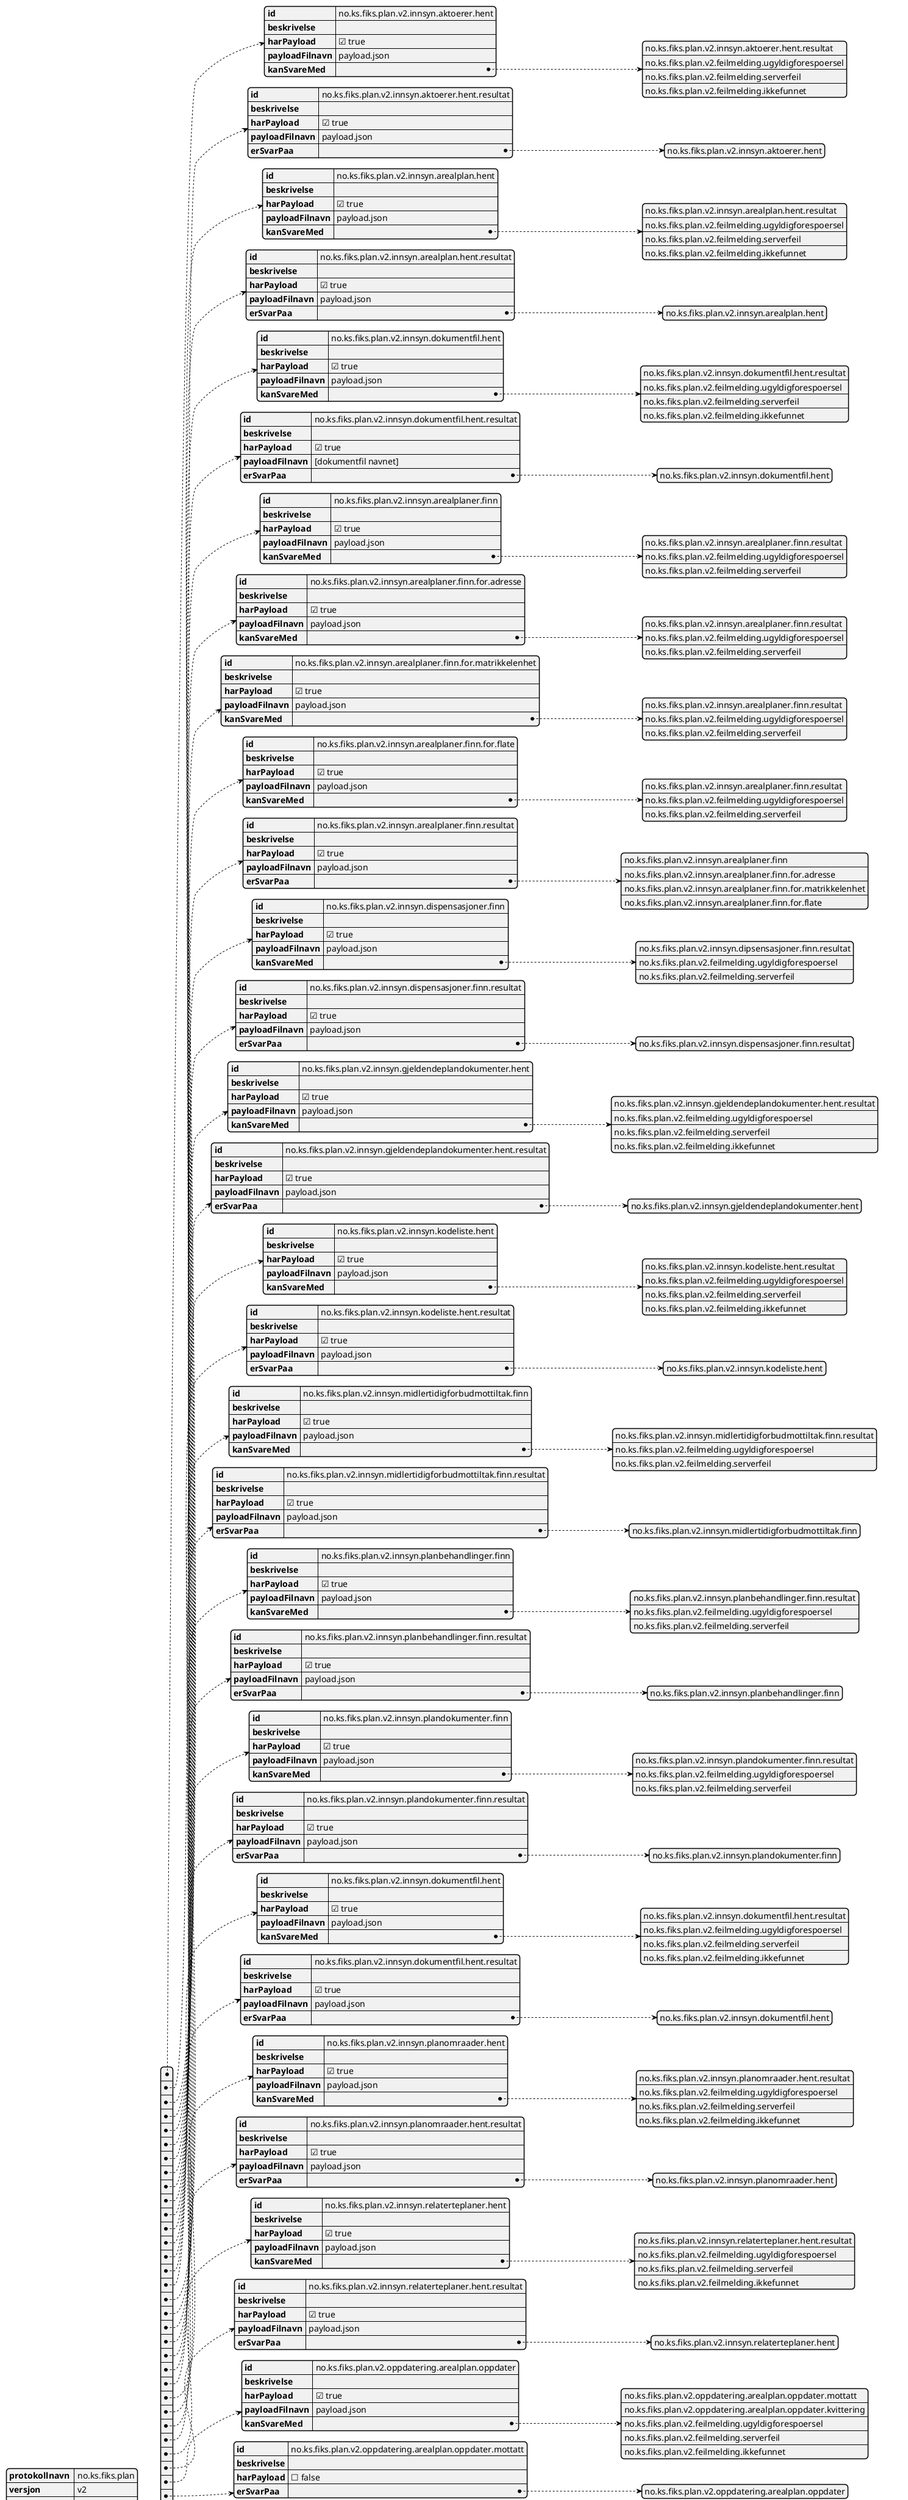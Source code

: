 @startjson
{
  "protokollnavn": "no.ks.fiks.plan",
  "versjon": "v2",
  "meldingstyper": [
    {
      "id": "no.ks.fiks.plan.v2.innsyn.aktoerer.hent",
      "beskrivelse": "",
      "harPayload": true,
      "payloadFilnavn": "payload.json",
      "kanSvareMed": ["no.ks.fiks.plan.v2.innsyn.aktoerer.hent.resultat", "no.ks.fiks.plan.v2.feilmelding.ugyldigforespoersel", "no.ks.fiks.plan.v2.feilmelding.serverfeil", "no.ks.fiks.plan.v2.feilmelding.ikkefunnet"]
    },
    {
      "id": "no.ks.fiks.plan.v2.innsyn.aktoerer.hent.resultat",
      "beskrivelse": "",
      "harPayload": true,
      "payloadFilnavn": "payload.json",
      "erSvarPaa": ["no.ks.fiks.plan.v2.innsyn.aktoerer.hent"]
    },
    {
      "id": "no.ks.fiks.plan.v2.innsyn.arealplan.hent",
      "beskrivelse": "",
      "harPayload": true,
      "payloadFilnavn": "payload.json",
      "kanSvareMed": ["no.ks.fiks.plan.v2.innsyn.arealplan.hent.resultat", "no.ks.fiks.plan.v2.feilmelding.ugyldigforespoersel", "no.ks.fiks.plan.v2.feilmelding.serverfeil", "no.ks.fiks.plan.v2.feilmelding.ikkefunnet"]
    },
    {
      "id": "no.ks.fiks.plan.v2.innsyn.arealplan.hent.resultat",
      "beskrivelse": "",
      "harPayload": true,
      "payloadFilnavn": "payload.json",
      "erSvarPaa": ["no.ks.fiks.plan.v2.innsyn.arealplan.hent"]
    },
    {
      "id": "no.ks.fiks.plan.v2.innsyn.dokumentfil.hent",
      "beskrivelse": "",
      "harPayload": true,
      "payloadFilnavn": "payload.json",
      "kanSvareMed": ["no.ks.fiks.plan.v2.innsyn.dokumentfil.hent.resultat", "no.ks.fiks.plan.v2.feilmelding.ugyldigforespoersel", "no.ks.fiks.plan.v2.feilmelding.serverfeil", "no.ks.fiks.plan.v2.feilmelding.ikkefunnet"]
    },
    {
      "id": "no.ks.fiks.plan.v2.innsyn.dokumentfil.hent.resultat",
      "beskrivelse": "",
      "harPayload": true,
      "payloadFilnavn": "[dokumentfil navnet]",
      "erSvarPaa": ["no.ks.fiks.plan.v2.innsyn.dokumentfil.hent"]
    },
    {
      "id": "no.ks.fiks.plan.v2.innsyn.arealplaner.finn",
      "beskrivelse": "",
      "harPayload": true,
      "payloadFilnavn": "payload.json",
      "kanSvareMed": ["no.ks.fiks.plan.v2.innsyn.arealplaner.finn.resultat", "no.ks.fiks.plan.v2.feilmelding.ugyldigforespoersel", "no.ks.fiks.plan.v2.feilmelding.serverfeil"]
    },
    {
      "id": "no.ks.fiks.plan.v2.innsyn.arealplaner.finn.for.adresse",
      "beskrivelse": "",
      "harPayload": true,
      "payloadFilnavn": "payload.json",
      "kanSvareMed": ["no.ks.fiks.plan.v2.innsyn.arealplaner.finn.resultat", "no.ks.fiks.plan.v2.feilmelding.ugyldigforespoersel", "no.ks.fiks.plan.v2.feilmelding.serverfeil"]
    },
    {
      "id": "no.ks.fiks.plan.v2.innsyn.arealplaner.finn.for.matrikkelenhet",
      "beskrivelse": "",
      "harPayload": true,
      "payloadFilnavn": "payload.json",
      "kanSvareMed": ["no.ks.fiks.plan.v2.innsyn.arealplaner.finn.resultat", "no.ks.fiks.plan.v2.feilmelding.ugyldigforespoersel", "no.ks.fiks.plan.v2.feilmelding.serverfeil"]
    },
    {
      "id": "no.ks.fiks.plan.v2.innsyn.arealplaner.finn.for.flate",
      "beskrivelse": "",
      "harPayload": true,
      "payloadFilnavn": "payload.json",
      "kanSvareMed": ["no.ks.fiks.plan.v2.innsyn.arealplaner.finn.resultat", "no.ks.fiks.plan.v2.feilmelding.ugyldigforespoersel", "no.ks.fiks.plan.v2.feilmelding.serverfeil"]
    },
    {
      "id": "no.ks.fiks.plan.v2.innsyn.arealplaner.finn.resultat",
      "beskrivelse": "",
      "harPayload": true,
      "payloadFilnavn": "payload.json",
      "erSvarPaa": ["no.ks.fiks.plan.v2.innsyn.arealplaner.finn", "no.ks.fiks.plan.v2.innsyn.arealplaner.finn.for.adresse", "no.ks.fiks.plan.v2.innsyn.arealplaner.finn.for.matrikkelenhet", "no.ks.fiks.plan.v2.innsyn.arealplaner.finn.for.flate"]
    },   
    {
      "id": "no.ks.fiks.plan.v2.innsyn.dispensasjoner.finn",
      "beskrivelse": "",
      "harPayload": true,
      "payloadFilnavn": "payload.json",
      "kanSvareMed": ["no.ks.fiks.plan.v2.innsyn.dipsensasjoner.finn.resultat", "no.ks.fiks.plan.v2.feilmelding.ugyldigforespoersel", "no.ks.fiks.plan.v2.feilmelding.serverfeil"]
    },
    {
      "id": "no.ks.fiks.plan.v2.innsyn.dispensasjoner.finn.resultat",
      "beskrivelse": "",
      "harPayload": true,
      "payloadFilnavn": "payload.json",
      "erSvarPaa": ["no.ks.fiks.plan.v2.innsyn.dispensasjoner.finn.resultat"]
    },
    {
      "id": "no.ks.fiks.plan.v2.innsyn.gjeldendeplandokumenter.hent",
      "beskrivelse": "",
      "harPayload": true,
      "payloadFilnavn": "payload.json",
      "kanSvareMed": ["no.ks.fiks.plan.v2.innsyn.gjeldendeplandokumenter.hent.resultat", "no.ks.fiks.plan.v2.feilmelding.ugyldigforespoersel", "no.ks.fiks.plan.v2.feilmelding.serverfeil", "no.ks.fiks.plan.v2.feilmelding.ikkefunnet"]
    },
    {
      "id": "no.ks.fiks.plan.v2.innsyn.gjeldendeplandokumenter.hent.resultat",
      "beskrivelse": "",
      "harPayload": true,
      "payloadFilnavn": "payload.json",
      "erSvarPaa": ["no.ks.fiks.plan.v2.innsyn.gjeldendeplandokumenter.hent"]
    },
    {
      "id": "no.ks.fiks.plan.v2.innsyn.kodeliste.hent",
      "beskrivelse": "",
      "harPayload": true,
      "payloadFilnavn": "payload.json",
      "kanSvareMed": ["no.ks.fiks.plan.v2.innsyn.kodeliste.hent.resultat", "no.ks.fiks.plan.v2.feilmelding.ugyldigforespoersel", "no.ks.fiks.plan.v2.feilmelding.serverfeil", "no.ks.fiks.plan.v2.feilmelding.ikkefunnet"]
    },
    {
      "id": "no.ks.fiks.plan.v2.innsyn.kodeliste.hent.resultat",
      "beskrivelse": "",
      "harPayload": true,
      "payloadFilnavn": "payload.json",
      "erSvarPaa": ["no.ks.fiks.plan.v2.innsyn.kodeliste.hent"]
    },
    {
      "id": "no.ks.fiks.plan.v2.innsyn.midlertidigforbudmottiltak.finn",
      "beskrivelse": "",
      "harPayload": true,
      "payloadFilnavn": "payload.json",
      "kanSvareMed": ["no.ks.fiks.plan.v2.innsyn.midlertidigforbudmottiltak.finn.resultat", "no.ks.fiks.plan.v2.feilmelding.ugyldigforespoersel", "no.ks.fiks.plan.v2.feilmelding.serverfeil"]
    },
    {
      "id": "no.ks.fiks.plan.v2.innsyn.midlertidigforbudmottiltak.finn.resultat",
      "beskrivelse": "",
      "harPayload": true,
      "payloadFilnavn": "payload.json",
      "erSvarPaa": ["no.ks.fiks.plan.v2.innsyn.midlertidigforbudmottiltak.finn"]
    },
    {
      "id": "no.ks.fiks.plan.v2.innsyn.planbehandlinger.finn",
      "beskrivelse": "",
      "harPayload": true,
      "payloadFilnavn": "payload.json",
      "kanSvareMed": ["no.ks.fiks.plan.v2.innsyn.planbehandlinger.finn.resultat", "no.ks.fiks.plan.v2.feilmelding.ugyldigforespoersel", "no.ks.fiks.plan.v2.feilmelding.serverfeil"]
    },
    {
      "id": "no.ks.fiks.plan.v2.innsyn.planbehandlinger.finn.resultat",
      "beskrivelse": "",
      "harPayload": true,
      "payloadFilnavn": "payload.json",
      "erSvarPaa": ["no.ks.fiks.plan.v2.innsyn.planbehandlinger.finn"]
    },
    {
      "id": "no.ks.fiks.plan.v2.innsyn.plandokumenter.finn",
      "beskrivelse": "",
      "harPayload": true,
      "payloadFilnavn": "payload.json",
      "kanSvareMed": ["no.ks.fiks.plan.v2.innsyn.plandokumenter.finn.resultat", "no.ks.fiks.plan.v2.feilmelding.ugyldigforespoersel", "no.ks.fiks.plan.v2.feilmelding.serverfeil"]
    },
    {
      "id": "no.ks.fiks.plan.v2.innsyn.plandokumenter.finn.resultat",
      "beskrivelse": "",
      "harPayload": true,
      "payloadFilnavn": "payload.json",
      "erSvarPaa": ["no.ks.fiks.plan.v2.innsyn.plandokumenter.finn"]
    },    
    {
      "id": "no.ks.fiks.plan.v2.innsyn.dokumentfil.hent",
      "beskrivelse": "",
      "harPayload": true,
      "payloadFilnavn": "payload.json",
      "kanSvareMed": ["no.ks.fiks.plan.v2.innsyn.dokumentfil.hent.resultat", "no.ks.fiks.plan.v2.feilmelding.ugyldigforespoersel", "no.ks.fiks.plan.v2.feilmelding.serverfeil", "no.ks.fiks.plan.v2.feilmelding.ikkefunnet"]
    },
    {
      "id": "no.ks.fiks.plan.v2.innsyn.dokumentfil.hent.resultat",
      "beskrivelse": "",
      "harPayload": true,
      "payloadFilnavn": "payload.json",
      "erSvarPaa": ["no.ks.fiks.plan.v2.innsyn.dokumentfil.hent"]
    },
    {
      "id": "no.ks.fiks.plan.v2.innsyn.planomraader.hent",
      "beskrivelse": "",
      "harPayload": true,
      "payloadFilnavn": "payload.json",
      "kanSvareMed": ["no.ks.fiks.plan.v2.innsyn.planomraader.hent.resultat", "no.ks.fiks.plan.v2.feilmelding.ugyldigforespoersel", "no.ks.fiks.plan.v2.feilmelding.serverfeil", "no.ks.fiks.plan.v2.feilmelding.ikkefunnet"]
    },
    {
      "id": "no.ks.fiks.plan.v2.innsyn.planomraader.hent.resultat",
      "beskrivelse": "",
      "harPayload": true,
      "payloadFilnavn": "payload.json",
      "erSvarPaa": ["no.ks.fiks.plan.v2.innsyn.planomraader.hent"]
    },
    {
      "id": "no.ks.fiks.plan.v2.innsyn.relaterteplaner.hent",
      "beskrivelse": "",
      "harPayload": true,
      "payloadFilnavn": "payload.json",
      "kanSvareMed": ["no.ks.fiks.plan.v2.innsyn.relaterteplaner.hent.resultat", "no.ks.fiks.plan.v2.feilmelding.ugyldigforespoersel", "no.ks.fiks.plan.v2.feilmelding.serverfeil", "no.ks.fiks.plan.v2.feilmelding.ikkefunnet"]
    },
    {
      "id": "no.ks.fiks.plan.v2.innsyn.relaterteplaner.hent.resultat",
      "beskrivelse": "",
      "harPayload": true,
      "payloadFilnavn": "payload.json",
      "erSvarPaa": ["no.ks.fiks.plan.v2.innsyn.relaterteplaner.hent"]
    },
    {
      "id": "no.ks.fiks.plan.v2.oppdatering.arealplan.oppdater",
      "beskrivelse": "",
      "harPayload": true,
      "payloadFilnavn": "payload.json",
      "kanSvareMed": ["no.ks.fiks.plan.v2.oppdatering.arealplan.oppdater.mottatt", "no.ks.fiks.plan.v2.oppdatering.arealplan.oppdater.kvittering", "no.ks.fiks.plan.v2.feilmelding.ugyldigforespoersel", "no.ks.fiks.plan.v2.feilmelding.serverfeil", "no.ks.fiks.plan.v2.feilmelding.ikkefunnet"]
    },
    {
      "id": "no.ks.fiks.plan.v2.oppdatering.arealplan.oppdater.mottatt",
      "beskrivelse": "",
      "harPayload": false,
      "erSvarPaa": ["no.ks.fiks.plan.v2.oppdatering.arealplan.oppdater"]
    },
    {
      "id": "no.ks.fiks.plan.v2.oppdatering.arealplan.oppdater.kvittering",
      "beskrivelse": "",
      "harPayload": false,
      "erSvarPaa": ["no.ks.fiks.plan.v2.oppdatering.arealplan.oppdater"]
    },
    {
      "id": "no.ks.fiks.plan.v2.oppdatering.arealplan.opprett",
      "beskrivelse": "",
      "harPayload": true,
      "payloadFilnavn": "payload.json",
      "kanSvareMed": ["no.ks.fiks.plan.v2.oppdatering.arealplan.opprett.mottatt", "no.ks.fiks.plan.v2.oppdatering.arealplan.opprett.kvittering", "no.ks.fiks.plan.v2.feilmelding.ugyldigforespoersel", "no.ks.fiks.plan.v2.feilmelding.serverfeil"]
    },
    {
      "id": "no.ks.fiks.plan.v2.oppdatering.arealplan.opprett.mottatt",
      "beskrivelse": "",
      "harPayload": false,
      "erSvarPaa": ["no.ks.fiks.plan.v2.oppdatering.arealplan.opprett"]
    },
    {
      "id": "no.ks.fiks.plan.v2.oppdatering.arealplan.opprett.kvittering",
      "beskrivelse": "",
      "harPayload": true,
      "payloadFilnavn": "payload.json",
      "erSvarPaa": ["no.ks.fiks.plan.v2.oppdatering.arealplan.opprett"]
    },
    {
      "id": "no.ks.fiks.plan.v2.oppdatering.dispensasjon.oppdater",
      "beskrivelse": "",
      "harPayload": true,
      "payloadFilnavn": "payload.json",
      "kanSvareMed": ["no.ks.fiks.plan.v2.oppdatering.dispensasjon.oppdater.mottatt", "no.ks.fiks.plan.v2.oppdatering.dispensasjon.oppdater.kvittering", "no.ks.fiks.plan.v2.feilmelding.ugyldigforespoersel", "no.ks.fiks.plan.v2.feilmelding.serverfeil"]
    },
    {
      "id": "no.ks.fiks.plan.v2.oppdatering.dispensasjon.oppdater.mottatt",
      "beskrivelse": "",
      "harPayload": false,
      "erSvarPaa": ["no.ks.fiks.plan.v2.oppdatering.dispensasjon.oppdater"]
    },
    {
      "id": "no.ks.fiks.plan.v2.oppdatering.dispensasjon.oppdater.kvittering",
      "beskrivelse": "",
      "harPayload": false,
      "erSvarPaa": ["no.ks.fiks.plan.v2.oppdatering.dispensasjon.oppdater"]
    },
    {
      "id": "no.ks.fiks.plan.v2.oppdatering.dispensasjon.registrer",
      "beskrivelse": "",
      "harPayload": true,
      "payloadFilnavn": "payload.json",
      "kanSvareMed": ["no.ks.fiks.plan.v2.oppdatering.dispensasjon.registrer.mottatt", "no.ks.fiks.plan.v2.oppdatering.dispensasjon.registrer.kvittering", "no.ks.fiks.plan.v2.feilmelding.ugyldigforespoersel", "no.ks.fiks.plan.v2.feilmelding.serverfeil"]
    },
    {
      "id": "no.ks.fiks.plan.v2.oppdatering.dispensasjon.registrer.mottatt",
      "beskrivelse": "",
      "harPayload": false,
      "erSvarPaa": ["no.ks.fiks.plan.v2.oppdatering.dispensasjon.registrer"]
    },
    {
      "id": "no.ks.fiks.plan.v2.oppdatering.dispensasjon.registrer.kvittering",
      "beskrivelse": "",
      "harPayload": true,
      "payloadFilnavn": "payload.json",
      "erSvarPaa": ["no.ks.fiks.plan.v2.oppdatering.dispensasjon.registrer"]
    },
    {
      "id": "no.ks.fiks.plan.v2.oppdatering.midlertidigforbudmottiltak.registrer",
      "beskrivelse": "",
      "harPayload": true,
      "payloadFilnavn": "payload.json",
      "kanSvareMed": ["no.ks.fiks.plan.v2.oppdatering.midlertidigforbudmottiltak.registrer.mottatt", "no.ks.fiks.plan.v2.oppdatering.midlertidigforbudmottiltak.registrer.kvittering", "no.ks.fiks.plan.v2.feilmelding.ugyldigforespoersel", "no.ks.fiks.plan.v2.feilmelding.serverfeil"]
    },
    {
      "id": "no.ks.fiks.plan.v2.oppdatering.midlertidigforbudmottiltak.registrer.mottatt",
      "beskrivelse": "",
      "harPayload": false,
      "erSvarPaa": ["no.ks.fiks.plan.v2.oppdatering.midlertidigforbudmottiltak.registrer"]
    },
    {
      "id": "no.ks.fiks.plan.v2.oppdatering.midlertidigforbudmottiltak.registrer.kvittering",
      "beskrivelse": "",
      "harPayload": false,
      "erSvarPaa": ["no.ks.fiks.plan.v2.oppdatering.midlertidigforbudmottiltak.registrer"]
    },
    {
      "id": "no.ks.fiks.plan.v2.oppdatering.planavgrensning.registrer",
      "beskrivelse": "",
      "harPayload": true,
      "payloadFilnavn": "payload.json",
      "kanSvareMed": ["no.ks.fiks.plan.v2.oppdatering.planavgrensning.registrer.mottatt", "no.ks.fiks.plan.v2.oppdatering.planavgrensning.registrer.kvittering", "no.ks.fiks.plan.v2.feilmelding.ugyldigforespoersel", "no.ks.fiks.plan.v2.feilmelding.serverfeil"]
    },
    {
      "id": "no.ks.fiks.plan.v2.oppdatering.planavgrensning.registrer.mottatt",
      "beskrivelse": "",
      "harPayload": false,
      "erSvarPaa": ["no.ks.fiks.plan.v2.oppdatering.planavgrensning.registrer"]
    },
    {
      "id": "no.ks.fiks.plan.v2.oppdatering.planavgrensning.registrer.kvittering",
      "beskrivelse": "",
      "harPayload": false,
      "erSvarPaa": ["no.ks.fiks.plan.v2.oppdatering.planavgrensning.registrer"]
    },
    {
      "id": "no.ks.fiks.plan.v2.oppdatering.planbehandling.registrer",
      "beskrivelse": "",
      "harPayload": true,
      "payloadFilnavn": "payload.json",
      "kanSvareMed": ["no.ks.fiks.plan.v2.oppdatering.planbehandling.registrer.mottatt", "no.ks.fiks.plan.v2.oppdatering.planbehandling.registrer.kvittering", "no.ks.fiks.plan.v2.feilmelding.ugyldigforespoersel", "no.ks.fiks.plan.v2.feilmelding.serverfeil"]
    },
    {
      "id": "no.ks.fiks.plan.v2.oppdatering.planbehandling.registrer.mottatt",
      "beskrivelse": "",
      "harPayload": false,
      "erSvarPaa": ["no.ks.fiks.plan.v2.oppdatering.planbehandling.registrer"]
    },
    {
      "id": "no.ks.fiks.plan.v2.oppdatering.planbehandling.registrer.kvittering",
      "beskrivelse": "",
      "harPayload": false,
      "erSvarPaa": ["no.ks.fiks.plan.v2.oppdatering.planbehandling.registrer"]
    },
    {
      "id": "no.ks.fiks.plan.v2.oppdatering.planomraade.registrer",
      "beskrivelse": "",
      "harPayload": true,
      "payloadFilnavn": "payload.json",
      "kanSvareMed": ["no.ks.fiks.plan.v2.oppdatering.planomraade.registrer.mottatt", "no.ks.fiks.plan.v2.oppdatering.planomraade.registrer.kvittering", "no.ks.fiks.plan.v2.feilmelding.ugyldigforespoersel", "no.ks.fiks.plan.v2.feilmelding.serverfeil"]
    },
    {
      "id": "no.ks.fiks.plan.v2.oppdatering.planomraade.registrer.mottatt",
      "beskrivelse": "",
      "harPayload": false,
      "erSvarPaa": ["no.ks.fiks.plan.v2.oppdatering.planomraade.registrer"]
    },
    {
      "id": "no.ks.fiks.plan.v2.oppdatering.planomraade.registrer.kvittering",
      "beskrivelse": "",
      "harPayload": false,
      "erSvarPaa": ["no.ks.fiks.plan.v2.oppdatering.planomraade.registrer"]
    },
    {
      "id": "no.ks.fiks.plan.v2.oppdatering.gjeldendeplandokumenter.registrer",
      "beskrivelse": "",
      "harPayload": true,
      "payloadFilnavn": "payload.json",
      "kanSvareMed": ["no.ks.fiks.plan.v2.oppdatering.gjeldendeplandokumenter.registrer.mottatt", "no.ks.fiks.plan.v2.feilmelding.ugyldigforespoersel", "no.ks.fiks.plan.v2.feilmelding.serverfeil", "no.ks.fiks.plan.v2.feilmelding.ikkefunnet"]
    },
    {
      "id": "no.ks.fiks.plan.v2.innsyn.gjeldendeplandokumenter.registrer.mottatt",
      "beskrivelse": "",
      "harPayload": false,
      "erSvarPaa": ["no.ks.fiks.plan.v2.oppdatering.gjeldendeplandokumenter.registrer"]
    },
    {
      "id": "no.ks.fiks.plan.v2.innsyn.gjeldendeplandokumenter.registrer.kvittering",
      "beskrivelse": "",
      "harPayload": false,
      "erSvarPaa": ["no.ks.fiks.plan.v2.oppdatering.gjeldendeplandokumenter.registrer"]
    },
    {
      "id": "no.ks.fiks.plan.v2.oppdatering.plenendring.registrer",
      "beskrivelse": "",
      "harPayload": true,
      "payloadFilnavn": "payload.json",
      "kanSvareMed": ["no.ks.fiks.plan.v2.oppdatering.planendring.registrer.mottatt", "no.ks.fiks.plan.v2.oppdatering.planendring.registrer.kvittering", "no.ks.fiks.plan.v2.feilmelding.ugyldigforespoersel", "no.ks.fiks.plan.v2.feilmelding.serverfeil"]
    },
    {
      "id": "no.ks.fiks.plan.v2.oppdatering.planendring.registrer.mottatt",
      "beskrivelse": "",
      "harPayload": false,
      "erSvarPaa": ["no.ks.fiks.plan.v2.oppdatering.planendring.registrer"]
    },
    {
      "id": "no.ks.fiks.plan.v2.oppdatering.planendring.registrer.kvittering",
      "beskrivelse": "",
      "harPayload": false,
      "erSvarPaa": ["no.ks.fiks.plan.v2.oppdatering.planendring.registrer"]
    },
    {
      "id": "no.ks.fiks.plan.v2.feilmelding.ugyldigforespoersel",
      "beskrivelse": "",
      "harPayload": true,
      "payloadFilnavn": "feilmelding.json",
      "erSvarPaa": []
    },
    {
      "id": "no.ks.fiks.plan.v2.feilmelding.serverfeil",
      "beskrivelse": "",
      "harPayload": true,
      "payloadFilnavn": "feilmelding.json",
      "erSvarPaa": []
    },
    {
      "id": "no.ks.fiks.plan.v2.feilmelding.ikkefunnet",
      "beskrivelse": "",
      "harPayload": true,
      "payloadFilnavn": "feilmelding.json",
      "erSvarPaa": []
    }
  ]
}
@endjson